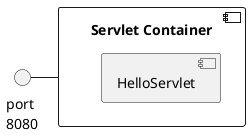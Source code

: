 @startuml

' Enterprise JSF project.
'
' Copyright 2023 e-Contract.be BV. All rights reserved.
' e-Contract.be BV proprietary/confidential. Use is subject to license terms.

component "Servlet Container" as ServletContainer {
    component HelloServlet
}

interface "port\n8080" as 8080

8080 - ServletContainer

@enduml
